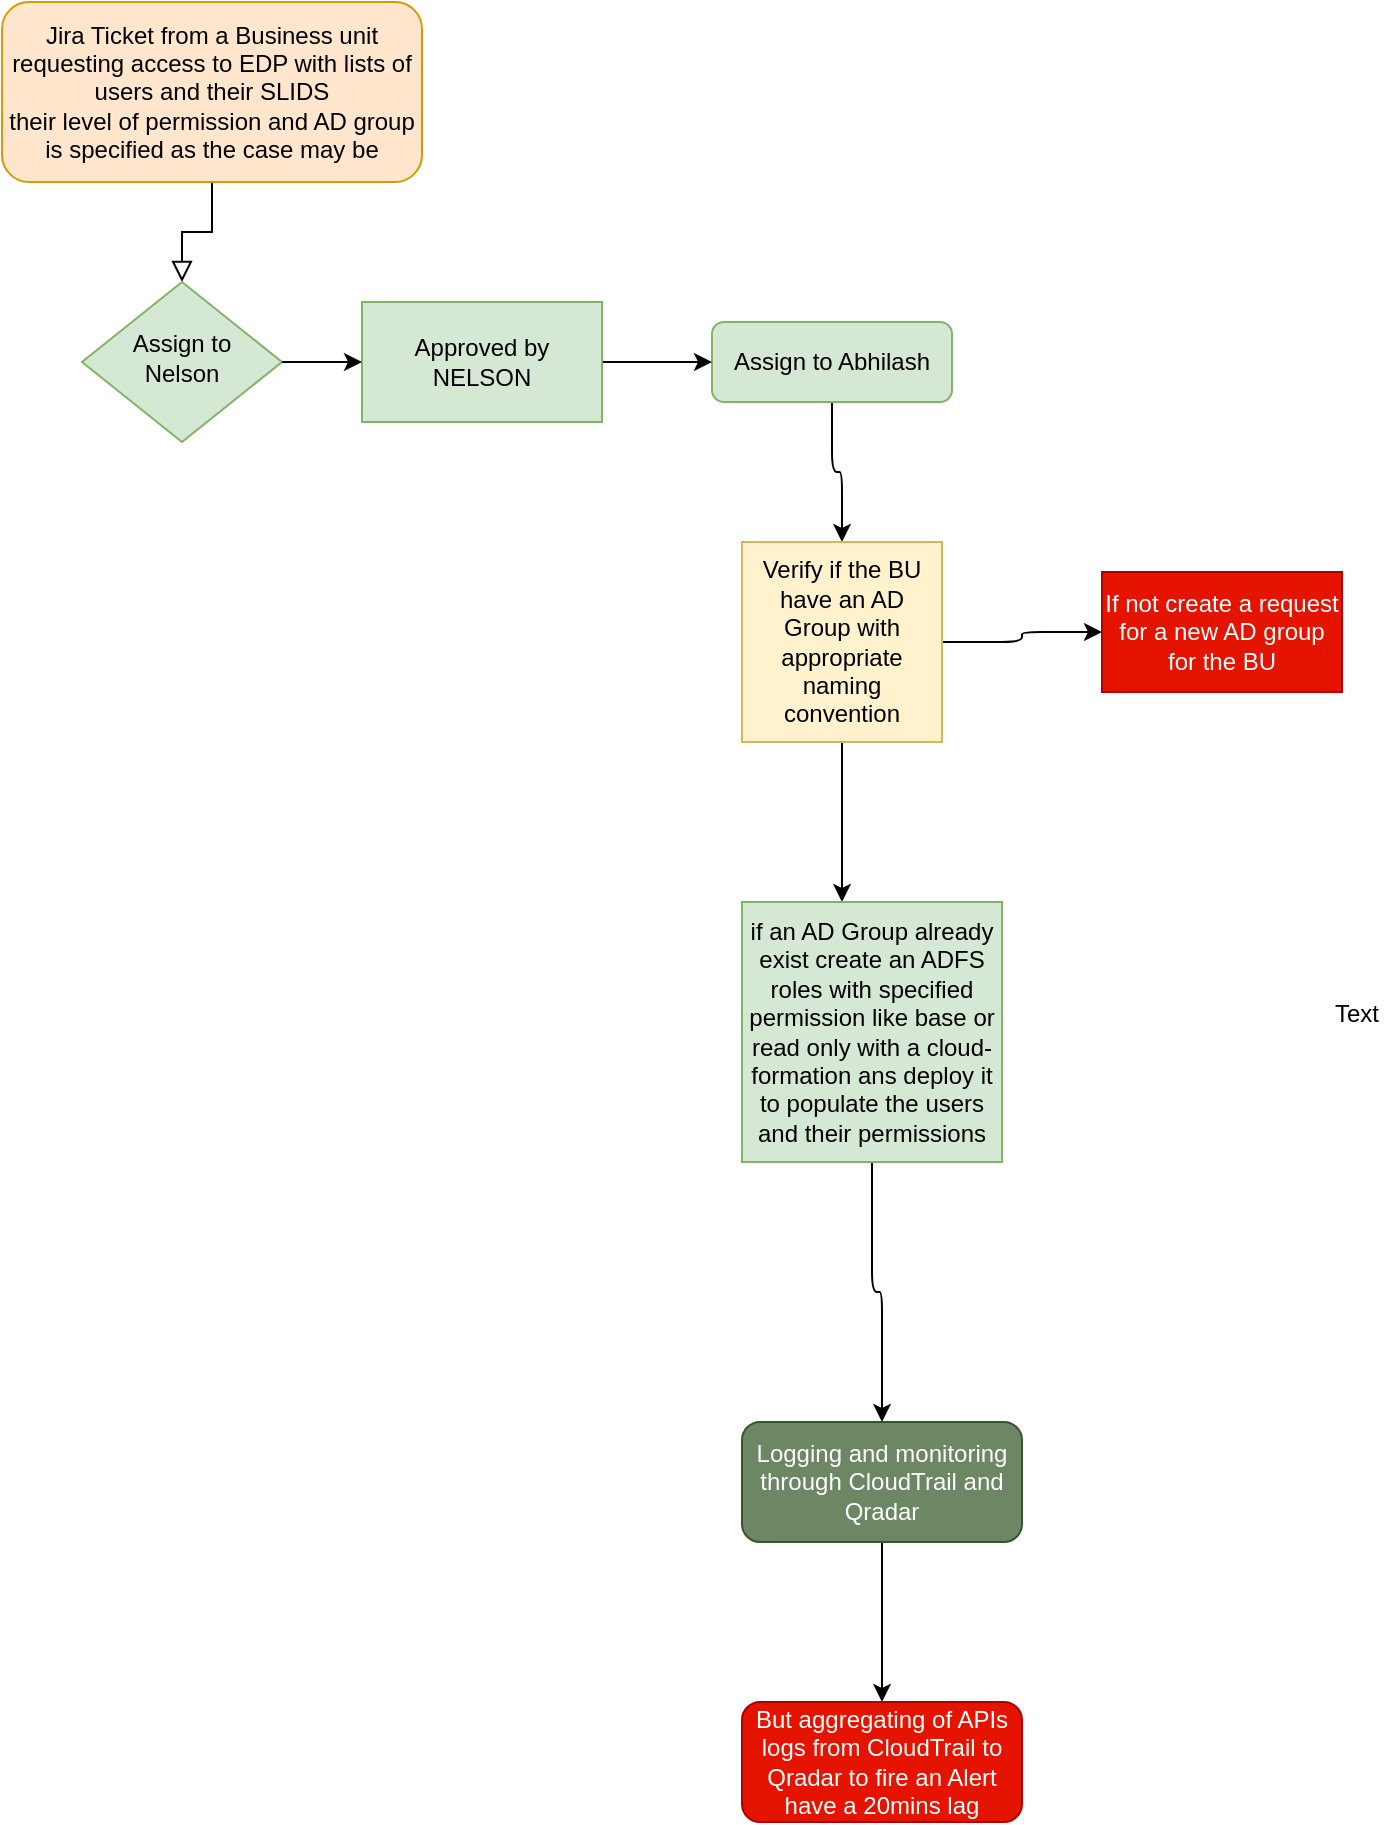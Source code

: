 <mxfile version="12.5.6" type="github"><diagram id="C5RBs43oDa-KdzZeNtuy" name="Page-1"><mxGraphModel dx="1424" dy="792" grid="1" gridSize="10" guides="1" tooltips="1" connect="1" arrows="1" fold="1" page="1" pageScale="1" pageWidth="827" pageHeight="1169" math="0" shadow="0"><root><mxCell id="WIyWlLk6GJQsqaUBKTNV-0"/><mxCell id="WIyWlLk6GJQsqaUBKTNV-1" parent="WIyWlLk6GJQsqaUBKTNV-0"/><mxCell id="WIyWlLk6GJQsqaUBKTNV-2" value="" style="rounded=0;html=1;jettySize=auto;orthogonalLoop=1;fontSize=11;endArrow=block;endFill=0;endSize=8;strokeWidth=1;shadow=0;labelBackgroundColor=none;edgeStyle=orthogonalEdgeStyle;" parent="WIyWlLk6GJQsqaUBKTNV-1" source="WIyWlLk6GJQsqaUBKTNV-3" target="WIyWlLk6GJQsqaUBKTNV-6" edge="1"><mxGeometry relative="1" as="geometry"/></mxCell><mxCell id="WIyWlLk6GJQsqaUBKTNV-3" value="&lt;div align=&quot;center&quot;&gt;Jira Ticket from a Business unit &lt;br&gt;&lt;/div&gt;&lt;div align=&quot;center&quot;&gt;requesting access to EDP with lists of users and their SLIDS &lt;br&gt;&lt;/div&gt;&lt;div align=&quot;center&quot;&gt;their level of permission and AD group is specified as the case may be&lt;br&gt; &lt;/div&gt;" style="rounded=1;whiteSpace=wrap;html=1;fontSize=12;glass=0;strokeWidth=1;shadow=0;fillColor=#ffe6cc;strokeColor=#d79b00;" parent="WIyWlLk6GJQsqaUBKTNV-1" vertex="1"><mxGeometry x="130" y="30" width="210" height="90" as="geometry"/></mxCell><mxCell id="WIyWlLk6GJQsqaUBKTNV-6" value="Assign to Nelson " style="rhombus;whiteSpace=wrap;html=1;shadow=0;fontFamily=Helvetica;fontSize=12;align=center;strokeWidth=1;spacing=6;spacingTop=-4;fillColor=#d5e8d4;strokeColor=#82b366;" parent="WIyWlLk6GJQsqaUBKTNV-1" vertex="1"><mxGeometry x="170" y="170" width="100" height="80" as="geometry"/></mxCell><mxCell id="479KdQD7ZBqiYEr31Lz1-38" style="edgeStyle=orthogonalEdgeStyle;rounded=1;orthogonalLoop=1;jettySize=auto;html=1;entryX=0.5;entryY=0;entryDx=0;entryDy=0;" edge="1" parent="WIyWlLk6GJQsqaUBKTNV-1" source="WIyWlLk6GJQsqaUBKTNV-7" target="479KdQD7ZBqiYEr31Lz1-7"><mxGeometry relative="1" as="geometry"/></mxCell><mxCell id="WIyWlLk6GJQsqaUBKTNV-7" value="Assign to Abhilash " style="rounded=1;whiteSpace=wrap;html=1;fontSize=12;glass=0;strokeWidth=1;shadow=0;fillColor=#d5e8d4;strokeColor=#82b366;" parent="WIyWlLk6GJQsqaUBKTNV-1" vertex="1"><mxGeometry x="485" y="190" width="120" height="40" as="geometry"/></mxCell><mxCell id="479KdQD7ZBqiYEr31Lz1-45" value="" style="edgeStyle=orthogonalEdgeStyle;rounded=1;orthogonalLoop=1;jettySize=auto;html=1;" edge="1" parent="WIyWlLk6GJQsqaUBKTNV-1" source="WIyWlLk6GJQsqaUBKTNV-11" target="479KdQD7ZBqiYEr31Lz1-44"><mxGeometry relative="1" as="geometry"/></mxCell><mxCell id="WIyWlLk6GJQsqaUBKTNV-11" value="Logging and monitoring through CloudTrail and Qradar" style="rounded=1;whiteSpace=wrap;html=1;fontSize=12;glass=0;strokeWidth=1;shadow=0;fillColor=#6d8764;strokeColor=#3A5431;fontColor=#ffffff;" parent="WIyWlLk6GJQsqaUBKTNV-1" vertex="1"><mxGeometry x="500" y="740" width="140" height="60" as="geometry"/></mxCell><mxCell id="479KdQD7ZBqiYEr31Lz1-44" value="But aggregating of APIs logs from CloudTrail to Qradar to fire an Alert have a 20mins lag " style="rounded=1;whiteSpace=wrap;html=1;fontSize=12;glass=0;strokeWidth=1;shadow=0;fillColor=#e51400;strokeColor=#B20000;fontColor=#ffffff;" vertex="1" parent="WIyWlLk6GJQsqaUBKTNV-1"><mxGeometry x="500" y="880" width="140" height="60" as="geometry"/></mxCell><mxCell id="WIyWlLk6GJQsqaUBKTNV-12" value="If not create a request for a new AD group for the BU " style="rounded=1;whiteSpace=wrap;html=1;fontSize=12;glass=0;strokeWidth=1;shadow=0;arcSize=0;fillColor=#e51400;strokeColor=#B20000;fontColor=#ffffff;" parent="WIyWlLk6GJQsqaUBKTNV-1" vertex="1"><mxGeometry x="680" y="315" width="120" height="60" as="geometry"/></mxCell><mxCell id="479KdQD7ZBqiYEr31Lz1-36" value="" style="edgeStyle=orthogonalEdgeStyle;curved=1;orthogonalLoop=1;jettySize=auto;html=1;" edge="1" parent="WIyWlLk6GJQsqaUBKTNV-1" source="479KdQD7ZBqiYEr31Lz1-7"><mxGeometry relative="1" as="geometry"><mxPoint x="550" y="480" as="targetPoint"/></mxGeometry></mxCell><mxCell id="479KdQD7ZBqiYEr31Lz1-37" value="" style="edgeStyle=orthogonalEdgeStyle;orthogonalLoop=1;jettySize=auto;html=1;rounded=1;" edge="1" parent="WIyWlLk6GJQsqaUBKTNV-1" source="479KdQD7ZBqiYEr31Lz1-7" target="WIyWlLk6GJQsqaUBKTNV-12"><mxGeometry relative="1" as="geometry"/></mxCell><mxCell id="479KdQD7ZBqiYEr31Lz1-7" value="Verify if the BU have an AD Group with appropriate naming convention" style="whiteSpace=wrap;html=1;aspect=fixed;fillColor=#fff2cc;strokeColor=#d6b656;" vertex="1" parent="WIyWlLk6GJQsqaUBKTNV-1"><mxGeometry x="500" y="300" width="100" height="100" as="geometry"/></mxCell><mxCell id="479KdQD7ZBqiYEr31Lz1-43" value="" style="edgeStyle=orthogonalEdgeStyle;rounded=1;orthogonalLoop=1;jettySize=auto;html=1;entryX=0.5;entryY=0;entryDx=0;entryDy=0;" edge="1" parent="WIyWlLk6GJQsqaUBKTNV-1" source="479KdQD7ZBqiYEr31Lz1-12" target="WIyWlLk6GJQsqaUBKTNV-11"><mxGeometry relative="1" as="geometry"><mxPoint x="565" y="690" as="targetPoint"/></mxGeometry></mxCell><mxCell id="479KdQD7ZBqiYEr31Lz1-12" value="&lt;div&gt;if an AD Group already &lt;br&gt;&lt;/div&gt;&lt;div&gt;exist create an ADFS roles with specified permission like base or read only with a cloud-formation ans deploy it to populate the users and their permissions &lt;br&gt;&lt;/div&gt;" style="whiteSpace=wrap;html=1;aspect=fixed;fillColor=#d5e8d4;strokeColor=#82b366;" vertex="1" parent="WIyWlLk6GJQsqaUBKTNV-1"><mxGeometry x="500" y="480" width="130" height="130" as="geometry"/></mxCell><mxCell id="479KdQD7ZBqiYEr31Lz1-39" value="" style="edgeStyle=orthogonalEdgeStyle;rounded=1;orthogonalLoop=1;jettySize=auto;html=1;" edge="1" parent="WIyWlLk6GJQsqaUBKTNV-1" source="479KdQD7ZBqiYEr31Lz1-15" target="WIyWlLk6GJQsqaUBKTNV-7"><mxGeometry relative="1" as="geometry"/></mxCell><mxCell id="479KdQD7ZBqiYEr31Lz1-15" value="Approved by NELSON " style="rounded=0;whiteSpace=wrap;html=1;fillColor=#d5e8d4;strokeColor=#82b366;" vertex="1" parent="WIyWlLk6GJQsqaUBKTNV-1"><mxGeometry x="310" y="180" width="120" height="60" as="geometry"/></mxCell><mxCell id="479KdQD7ZBqiYEr31Lz1-20" value="" style="endArrow=classic;html=1;exitX=1;exitY=0.5;exitDx=0;exitDy=0;" edge="1" parent="WIyWlLk6GJQsqaUBKTNV-1" source="WIyWlLk6GJQsqaUBKTNV-6"><mxGeometry width="50" height="50" relative="1" as="geometry"><mxPoint x="280" y="210" as="sourcePoint"/><mxPoint x="310" y="210" as="targetPoint"/></mxGeometry></mxCell><mxCell id="479KdQD7ZBqiYEr31Lz1-32" value="Text" style="text;html=1;align=center;verticalAlign=middle;resizable=0;points=[];autosize=1;" vertex="1" parent="WIyWlLk6GJQsqaUBKTNV-1"><mxGeometry x="787" y="526" width="40" height="20" as="geometry"/></mxCell></root></mxGraphModel></diagram></mxfile>